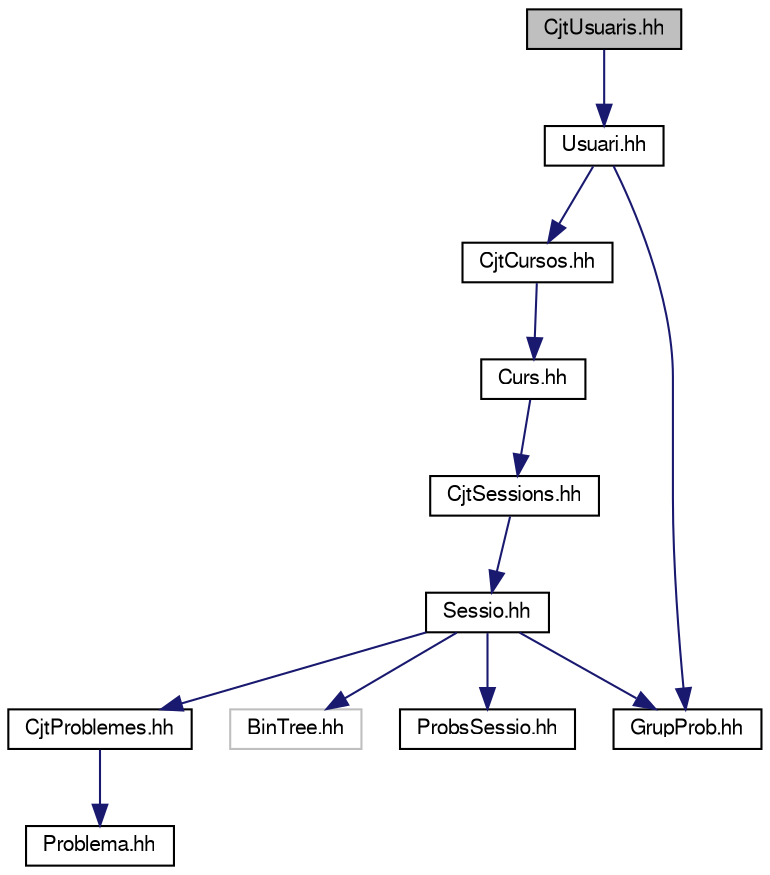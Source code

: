 digraph "CjtUsuaris.hh"
{
 // LATEX_PDF_SIZE
  edge [fontname="FreeSans",fontsize="10",labelfontname="FreeSans",labelfontsize="10"];
  node [fontname="FreeSans",fontsize="10",shape=record];
  Node1 [label="CjtUsuaris.hh",height=0.2,width=0.4,color="black", fillcolor="grey75", style="filled", fontcolor="black",tooltip="Especificació de la classe CjtUsuaris."];
  Node1 -> Node2 [color="midnightblue",fontsize="10",style="solid",fontname="FreeSans"];
  Node2 [label="Usuari.hh",height=0.2,width=0.4,color="black", fillcolor="white", style="filled",URL="$_usuari_8hh.html",tooltip="Especificació de la classe Usuari."];
  Node2 -> Node3 [color="midnightblue",fontsize="10",style="solid",fontname="FreeSans"];
  Node3 [label="CjtCursos.hh",height=0.2,width=0.4,color="black", fillcolor="white", style="filled",URL="$_cjt_cursos_8hh.html",tooltip="Especificació de la clase CjtCursos."];
  Node3 -> Node4 [color="midnightblue",fontsize="10",style="solid",fontname="FreeSans"];
  Node4 [label="Curs.hh",height=0.2,width=0.4,color="black", fillcolor="white", style="filled",URL="$_curs_8hh.html",tooltip="Especificació de la clase Curs."];
  Node4 -> Node5 [color="midnightblue",fontsize="10",style="solid",fontname="FreeSans"];
  Node5 [label="CjtSessions.hh",height=0.2,width=0.4,color="black", fillcolor="white", style="filled",URL="$_cjt_sessions_8hh.html",tooltip="Especificació de la classe CjtSessions."];
  Node5 -> Node6 [color="midnightblue",fontsize="10",style="solid",fontname="FreeSans"];
  Node6 [label="Sessio.hh",height=0.2,width=0.4,color="black", fillcolor="white", style="filled",URL="$_sessio_8hh.html",tooltip="Especificació de la classe Sessio."];
  Node6 -> Node7 [color="midnightblue",fontsize="10",style="solid",fontname="FreeSans"];
  Node7 [label="CjtProblemes.hh",height=0.2,width=0.4,color="black", fillcolor="white", style="filled",URL="$_cjt_problemes_8hh.html",tooltip="Especificació de la clase CjtProblemes."];
  Node7 -> Node8 [color="midnightblue",fontsize="10",style="solid",fontname="FreeSans"];
  Node8 [label="Problema.hh",height=0.2,width=0.4,color="black", fillcolor="white", style="filled",URL="$_problema_8hh.html",tooltip="Especificació de la classe Problema."];
  Node6 -> Node9 [color="midnightblue",fontsize="10",style="solid",fontname="FreeSans"];
  Node9 [label="GrupProb.hh",height=0.2,width=0.4,color="black", fillcolor="white", style="filled",URL="$_grup_prob_8hh.html",tooltip="Especificació de la classe GrupProb."];
  Node6 -> Node10 [color="midnightblue",fontsize="10",style="solid",fontname="FreeSans"];
  Node10 [label="BinTree.hh",height=0.2,width=0.4,color="grey75", fillcolor="white", style="filled",tooltip=" "];
  Node6 -> Node11 [color="midnightblue",fontsize="10",style="solid",fontname="FreeSans"];
  Node11 [label="ProbsSessio.hh",height=0.2,width=0.4,color="black", fillcolor="white", style="filled",URL="$_probs_sessio_8hh.html",tooltip="Especificació de la classe ProbsSessio."];
  Node2 -> Node9 [color="midnightblue",fontsize="10",style="solid",fontname="FreeSans"];
}
